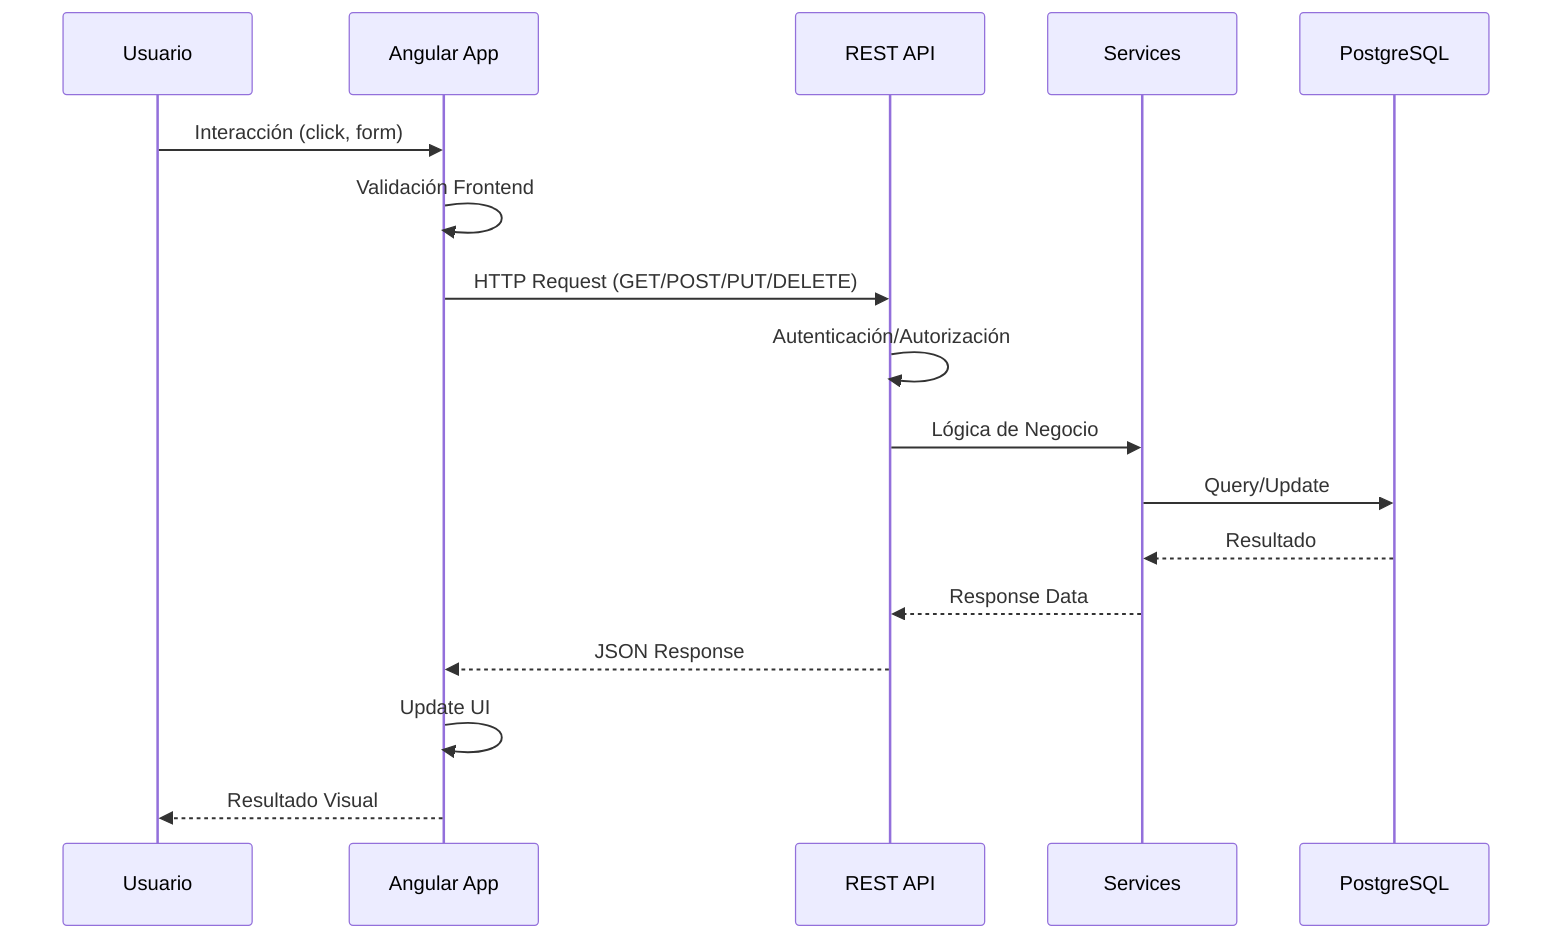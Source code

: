 sequenceDiagram
    participant U as Usuario
    participant A as Angular App
    participant R as REST API
    participant S as Services
    participant D as PostgreSQL
    
    U->>A: Interacción (click, form)
    A->>A: Validación Frontend
    A->>R: HTTP Request (GET/POST/PUT/DELETE)
    R->>R: Autenticación/Autorización
    R->>S: Lógica de Negocio
    S->>D: Query/Update
    D-->>S: Resultado
    S-->>R: Response Data
    R-->>A: JSON Response
    A->>A: Update UI
    A-->>U: Resultado Visual